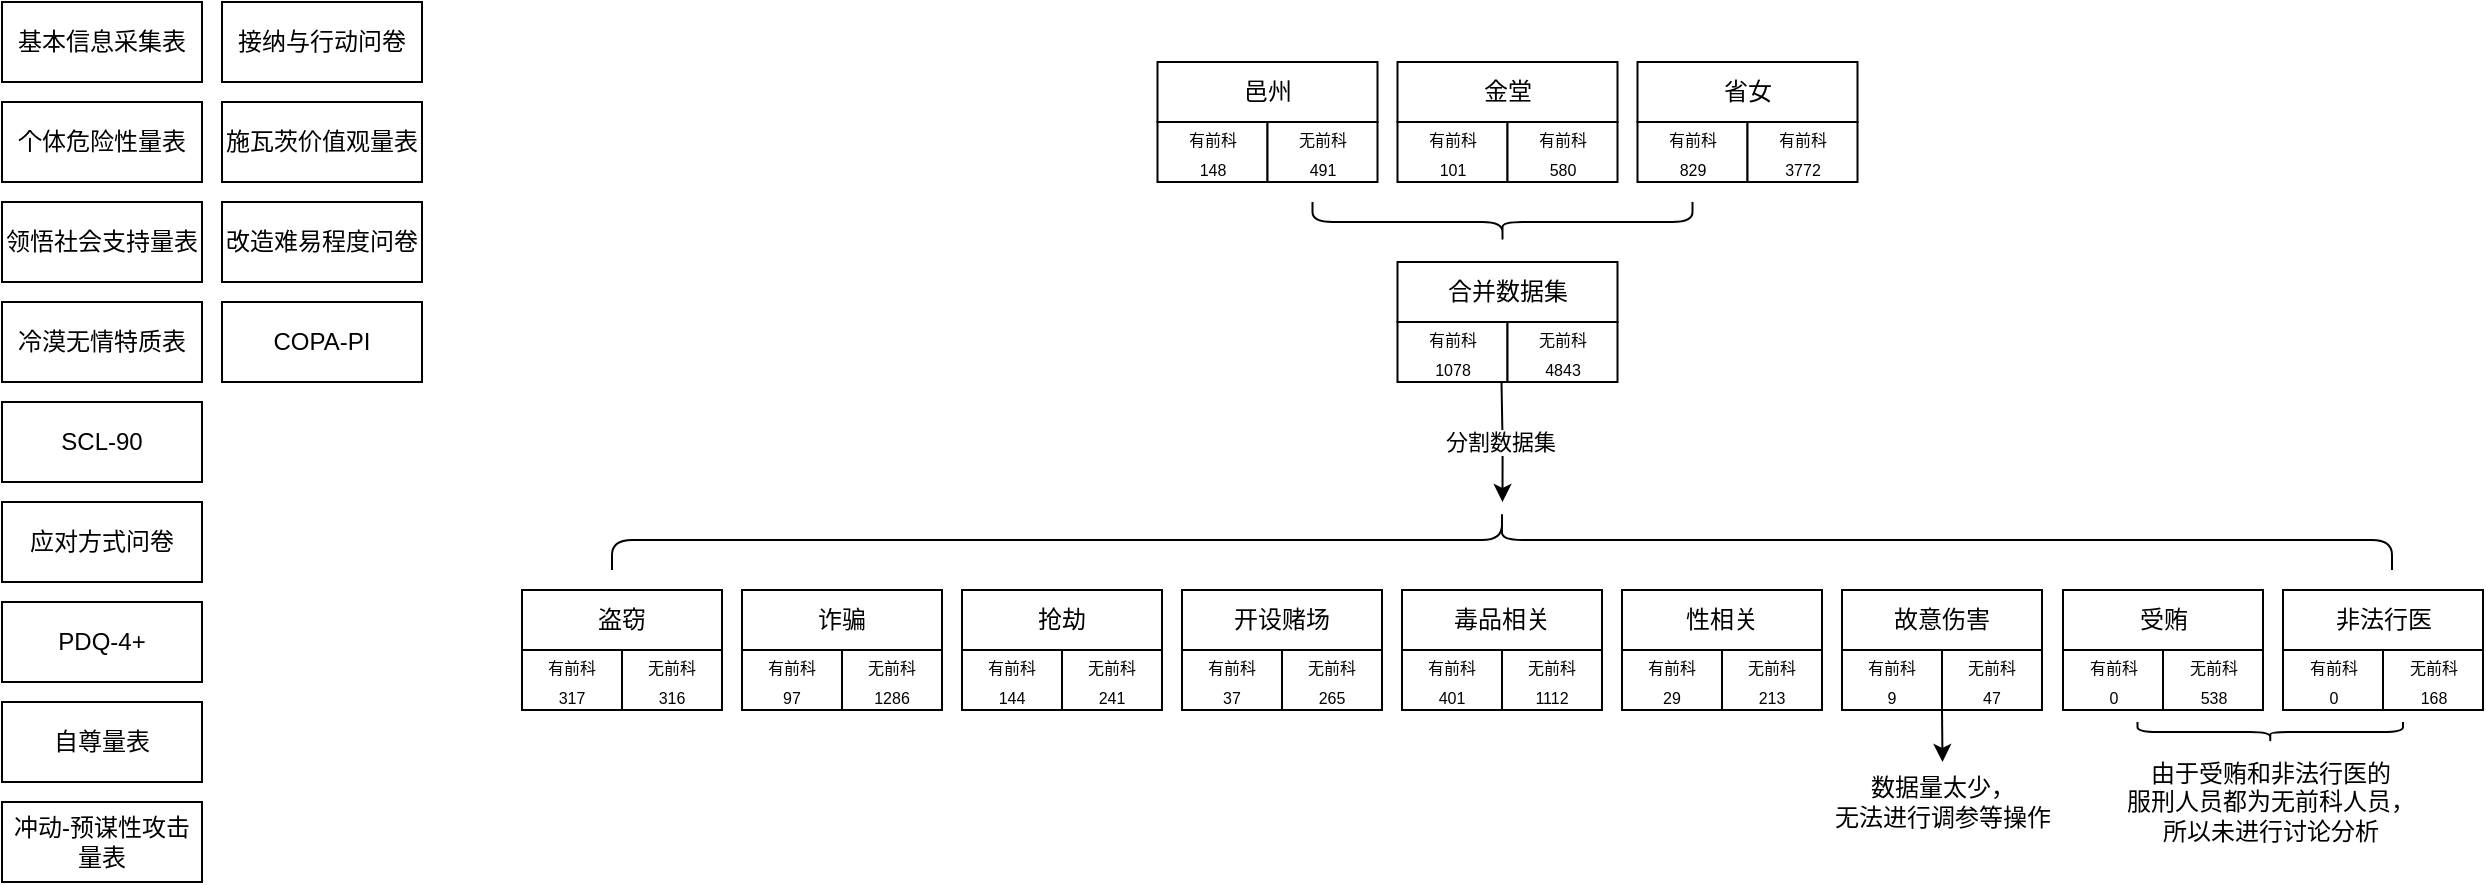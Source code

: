 <mxfile version="24.2.1" type="github">
  <diagram name="第 1 页" id="XcNwPdEnK3u-AzEJXhwV">
    <mxGraphModel dx="1269" dy="889" grid="1" gridSize="10" guides="1" tooltips="1" connect="1" arrows="1" fold="1" page="1" pageScale="1" pageWidth="1169" pageHeight="827" math="0" shadow="0">
      <root>
        <mxCell id="0" />
        <mxCell id="1" parent="0" />
        <mxCell id="mIA80wOqbSesLfAXVL6x-92" value="基本信息采集表" style="rounded=0;whiteSpace=wrap;html=1;" parent="1" vertex="1">
          <mxGeometry x="20" y="90" width="100" height="40" as="geometry" />
        </mxCell>
        <mxCell id="mIA80wOqbSesLfAXVL6x-93" value="个体危险性量表" style="rounded=0;whiteSpace=wrap;html=1;" parent="1" vertex="1">
          <mxGeometry x="20" y="140" width="100" height="40" as="geometry" />
        </mxCell>
        <mxCell id="U2XlUGG6t7AMSphJgOpg-17" value="领悟社会支持量表" style="rounded=0;whiteSpace=wrap;html=1;" vertex="1" parent="1">
          <mxGeometry x="20" y="190" width="100" height="40" as="geometry" />
        </mxCell>
        <mxCell id="U2XlUGG6t7AMSphJgOpg-18" value="冷漠无情特质表" style="rounded=0;whiteSpace=wrap;html=1;" vertex="1" parent="1">
          <mxGeometry x="20" y="240" width="100" height="40" as="geometry" />
        </mxCell>
        <mxCell id="U2XlUGG6t7AMSphJgOpg-19" value="SCL-90" style="rounded=0;whiteSpace=wrap;html=1;" vertex="1" parent="1">
          <mxGeometry x="20" y="290" width="100" height="40" as="geometry" />
        </mxCell>
        <mxCell id="U2XlUGG6t7AMSphJgOpg-20" value="应对方式问卷" style="rounded=0;whiteSpace=wrap;html=1;" vertex="1" parent="1">
          <mxGeometry x="20" y="340" width="100" height="40" as="geometry" />
        </mxCell>
        <mxCell id="U2XlUGG6t7AMSphJgOpg-21" value="PDQ-4+" style="rounded=0;whiteSpace=wrap;html=1;" vertex="1" parent="1">
          <mxGeometry x="20" y="390" width="100" height="40" as="geometry" />
        </mxCell>
        <mxCell id="U2XlUGG6t7AMSphJgOpg-22" value="自尊量表" style="rounded=0;whiteSpace=wrap;html=1;" vertex="1" parent="1">
          <mxGeometry x="20" y="440" width="100" height="40" as="geometry" />
        </mxCell>
        <mxCell id="U2XlUGG6t7AMSphJgOpg-23" value="冲动-预谋性攻击量表" style="rounded=0;whiteSpace=wrap;html=1;" vertex="1" parent="1">
          <mxGeometry x="20" y="490" width="100" height="40" as="geometry" />
        </mxCell>
        <mxCell id="U2XlUGG6t7AMSphJgOpg-24" value="接纳与行动问卷" style="rounded=0;whiteSpace=wrap;html=1;" vertex="1" parent="1">
          <mxGeometry x="130" y="90" width="100" height="40" as="geometry" />
        </mxCell>
        <mxCell id="U2XlUGG6t7AMSphJgOpg-25" value="施瓦茨价值观量表" style="rounded=0;whiteSpace=wrap;html=1;" vertex="1" parent="1">
          <mxGeometry x="130" y="140" width="100" height="40" as="geometry" />
        </mxCell>
        <mxCell id="U2XlUGG6t7AMSphJgOpg-26" value="改造难易程度问卷" style="rounded=0;whiteSpace=wrap;html=1;" vertex="1" parent="1">
          <mxGeometry x="130" y="190" width="100" height="40" as="geometry" />
        </mxCell>
        <mxCell id="U2XlUGG6t7AMSphJgOpg-27" value="COPA-PI" style="rounded=0;whiteSpace=wrap;html=1;" vertex="1" parent="1">
          <mxGeometry x="130" y="240" width="100" height="40" as="geometry" />
        </mxCell>
        <mxCell id="U2XlUGG6t7AMSphJgOpg-28" value="" style="group" vertex="1" connectable="0" parent="1">
          <mxGeometry x="280" y="120" width="980.5" height="400" as="geometry" />
        </mxCell>
        <mxCell id="mIA80wOqbSesLfAXVL6x-25" value="" style="shape=curlyBracket;whiteSpace=wrap;html=1;rounded=1;labelPosition=left;verticalLabelPosition=middle;align=right;verticalAlign=middle;direction=north;" parent="U2XlUGG6t7AMSphJgOpg-28" vertex="1">
          <mxGeometry x="395.25" y="70" width="190" height="20" as="geometry" />
        </mxCell>
        <mxCell id="mIA80wOqbSesLfAXVL6x-32" value="" style="group" parent="U2XlUGG6t7AMSphJgOpg-28" vertex="1" connectable="0">
          <mxGeometry x="437.75" width="110" height="60" as="geometry" />
        </mxCell>
        <mxCell id="mIA80wOqbSesLfAXVL6x-22" value="金堂" style="rounded=0;whiteSpace=wrap;html=1;" parent="mIA80wOqbSesLfAXVL6x-32" vertex="1">
          <mxGeometry width="110.0" height="30" as="geometry" />
        </mxCell>
        <mxCell id="mIA80wOqbSesLfAXVL6x-29" value="&lt;font style=&quot;font-size: 8px;&quot;&gt;有前科&lt;/font&gt;&lt;div&gt;&lt;font style=&quot;font-size: 8px;&quot;&gt;101&lt;/font&gt;&lt;/div&gt;" style="rounded=0;whiteSpace=wrap;html=1;" parent="mIA80wOqbSesLfAXVL6x-32" vertex="1">
          <mxGeometry y="30" width="55.0" height="30" as="geometry" />
        </mxCell>
        <mxCell id="mIA80wOqbSesLfAXVL6x-34" value="&lt;font style=&quot;font-size: 8px;&quot;&gt;有前科&lt;/font&gt;&lt;div&gt;&lt;span style=&quot;font-size: 8px;&quot;&gt;580&lt;/span&gt;&lt;/div&gt;" style="rounded=0;whiteSpace=wrap;html=1;" parent="mIA80wOqbSesLfAXVL6x-32" vertex="1">
          <mxGeometry x="55.0" y="30" width="55.0" height="30" as="geometry" />
        </mxCell>
        <mxCell id="mIA80wOqbSesLfAXVL6x-36" value="" style="group" parent="U2XlUGG6t7AMSphJgOpg-28" vertex="1" connectable="0">
          <mxGeometry x="317.75" width="110" height="60" as="geometry" />
        </mxCell>
        <mxCell id="mIA80wOqbSesLfAXVL6x-21" value="邑州" style="rounded=0;whiteSpace=wrap;html=1;" parent="mIA80wOqbSesLfAXVL6x-36" vertex="1">
          <mxGeometry width="110.0" height="30" as="geometry" />
        </mxCell>
        <mxCell id="mIA80wOqbSesLfAXVL6x-28" value="&lt;font style=&quot;font-size: 8px;&quot;&gt;有前科&lt;/font&gt;&lt;div&gt;&lt;span style=&quot;font-size: 8px;&quot;&gt;148&lt;/span&gt;&lt;/div&gt;" style="rounded=0;whiteSpace=wrap;html=1;" parent="mIA80wOqbSesLfAXVL6x-36" vertex="1">
          <mxGeometry y="30" width="55.0" height="30" as="geometry" />
        </mxCell>
        <mxCell id="mIA80wOqbSesLfAXVL6x-33" value="&lt;font style=&quot;font-size: 8px;&quot;&gt;无前科&lt;/font&gt;&lt;div&gt;&lt;span style=&quot;font-size: 8px;&quot;&gt;491&lt;/span&gt;&lt;/div&gt;" style="rounded=0;whiteSpace=wrap;html=1;" parent="mIA80wOqbSesLfAXVL6x-36" vertex="1">
          <mxGeometry x="55.0" y="30" width="55.0" height="30" as="geometry" />
        </mxCell>
        <mxCell id="mIA80wOqbSesLfAXVL6x-37" value="" style="group" parent="U2XlUGG6t7AMSphJgOpg-28" vertex="1" connectable="0">
          <mxGeometry x="557.75" width="110" height="60" as="geometry" />
        </mxCell>
        <mxCell id="mIA80wOqbSesLfAXVL6x-23" value="省女" style="rounded=0;whiteSpace=wrap;html=1;" parent="mIA80wOqbSesLfAXVL6x-37" vertex="1">
          <mxGeometry width="110.0" height="30.0" as="geometry" />
        </mxCell>
        <mxCell id="mIA80wOqbSesLfAXVL6x-30" value="&lt;font style=&quot;font-size: 8px;&quot;&gt;有前科&lt;/font&gt;&lt;div&gt;&lt;span style=&quot;font-size: 8px;&quot;&gt;829&lt;/span&gt;&lt;/div&gt;" style="rounded=0;whiteSpace=wrap;html=1;" parent="mIA80wOqbSesLfAXVL6x-37" vertex="1">
          <mxGeometry y="30.0" width="55.0" height="30.0" as="geometry" />
        </mxCell>
        <mxCell id="mIA80wOqbSesLfAXVL6x-35" value="&lt;font style=&quot;font-size: 8px;&quot;&gt;有前科&lt;/font&gt;&lt;div&gt;&lt;span style=&quot;font-size: 8px;&quot;&gt;3772&lt;/span&gt;&lt;/div&gt;" style="rounded=0;whiteSpace=wrap;html=1;" parent="mIA80wOqbSesLfAXVL6x-37" vertex="1">
          <mxGeometry x="55.0" y="30.0" width="55.0" height="30.0" as="geometry" />
        </mxCell>
        <mxCell id="mIA80wOqbSesLfAXVL6x-38" value="" style="group" parent="U2XlUGG6t7AMSphJgOpg-28" vertex="1" connectable="0">
          <mxGeometry x="437.75" y="100" width="110" height="60" as="geometry" />
        </mxCell>
        <mxCell id="mIA80wOqbSesLfAXVL6x-39" value="合并数据集" style="rounded=0;whiteSpace=wrap;html=1;" parent="mIA80wOqbSesLfAXVL6x-38" vertex="1">
          <mxGeometry width="110.0" height="30" as="geometry" />
        </mxCell>
        <mxCell id="mIA80wOqbSesLfAXVL6x-40" value="&lt;font style=&quot;font-size: 8px;&quot;&gt;有前科&lt;/font&gt;&lt;div&gt;&lt;span style=&quot;font-size: 8px;&quot;&gt;1078&lt;/span&gt;&lt;/div&gt;" style="rounded=0;whiteSpace=wrap;html=1;" parent="mIA80wOqbSesLfAXVL6x-38" vertex="1">
          <mxGeometry y="30" width="55.0" height="30" as="geometry" />
        </mxCell>
        <mxCell id="mIA80wOqbSesLfAXVL6x-41" value="&lt;font style=&quot;font-size: 8px;&quot;&gt;无前科&lt;/font&gt;&lt;div&gt;&lt;span style=&quot;font-size: 8px;&quot;&gt;4843&lt;/span&gt;&lt;/div&gt;" style="rounded=0;whiteSpace=wrap;html=1;" parent="mIA80wOqbSesLfAXVL6x-38" vertex="1">
          <mxGeometry x="55.0" y="30" width="55.0" height="30" as="geometry" />
        </mxCell>
        <mxCell id="mIA80wOqbSesLfAXVL6x-46" style="edgeStyle=orthogonalEdgeStyle;rounded=0;orthogonalLoop=1;jettySize=auto;html=1;exitX=1;exitY=1;exitDx=0;exitDy=0;" parent="U2XlUGG6t7AMSphJgOpg-28" edge="1">
          <mxGeometry relative="1" as="geometry">
            <mxPoint x="490.25" y="220" as="targetPoint" />
            <mxPoint x="489.75" y="160" as="sourcePoint" />
          </mxGeometry>
        </mxCell>
        <mxCell id="U2XlUGG6t7AMSphJgOpg-1" value="分割数据集" style="edgeLabel;html=1;align=center;verticalAlign=middle;resizable=0;points=[];" vertex="1" connectable="0" parent="mIA80wOqbSesLfAXVL6x-46">
          <mxGeometry x="-0.01" y="-2" relative="1" as="geometry">
            <mxPoint as="offset" />
          </mxGeometry>
        </mxCell>
        <mxCell id="mIA80wOqbSesLfAXVL6x-49" value="" style="shape=curlyBracket;whiteSpace=wrap;html=1;rounded=1;flipH=1;labelPosition=right;verticalLabelPosition=middle;align=left;verticalAlign=middle;direction=south;" parent="U2XlUGG6t7AMSphJgOpg-28" vertex="1">
          <mxGeometry x="45" y="224" width="890" height="30" as="geometry" />
        </mxCell>
        <mxCell id="mIA80wOqbSesLfAXVL6x-51" value="" style="group" parent="U2XlUGG6t7AMSphJgOpg-28" vertex="1" connectable="0">
          <mxGeometry y="264" width="100" height="60" as="geometry" />
        </mxCell>
        <mxCell id="mIA80wOqbSesLfAXVL6x-52" value="盗窃" style="rounded=0;whiteSpace=wrap;html=1;" parent="mIA80wOqbSesLfAXVL6x-51" vertex="1">
          <mxGeometry width="100.0" height="30" as="geometry" />
        </mxCell>
        <mxCell id="mIA80wOqbSesLfAXVL6x-53" value="&lt;font style=&quot;font-size: 8px;&quot;&gt;有前科&lt;/font&gt;&lt;div&gt;&lt;span style=&quot;font-size: 8px;&quot;&gt;317&lt;/span&gt;&lt;/div&gt;" style="rounded=0;whiteSpace=wrap;html=1;" parent="mIA80wOqbSesLfAXVL6x-51" vertex="1">
          <mxGeometry y="30" width="50.0" height="30" as="geometry" />
        </mxCell>
        <mxCell id="mIA80wOqbSesLfAXVL6x-54" value="&lt;font style=&quot;font-size: 8px;&quot;&gt;无前科&lt;/font&gt;&lt;div&gt;&lt;span style=&quot;font-size: 8px;&quot;&gt;316&lt;/span&gt;&lt;/div&gt;" style="rounded=0;whiteSpace=wrap;html=1;" parent="mIA80wOqbSesLfAXVL6x-51" vertex="1">
          <mxGeometry x="50.0" y="30" width="50.0" height="30" as="geometry" />
        </mxCell>
        <mxCell id="mIA80wOqbSesLfAXVL6x-55" value="" style="group" parent="U2XlUGG6t7AMSphJgOpg-28" vertex="1" connectable="0">
          <mxGeometry x="110" y="264" width="100" height="60" as="geometry" />
        </mxCell>
        <mxCell id="mIA80wOqbSesLfAXVL6x-56" value="诈骗" style="rounded=0;whiteSpace=wrap;html=1;" parent="mIA80wOqbSesLfAXVL6x-55" vertex="1">
          <mxGeometry width="100.0" height="30" as="geometry" />
        </mxCell>
        <mxCell id="mIA80wOqbSesLfAXVL6x-57" value="&lt;font style=&quot;font-size: 8px;&quot;&gt;有前科&lt;/font&gt;&lt;div&gt;&lt;span style=&quot;font-size: 8px;&quot;&gt;97&lt;/span&gt;&lt;/div&gt;" style="rounded=0;whiteSpace=wrap;html=1;" parent="mIA80wOqbSesLfAXVL6x-55" vertex="1">
          <mxGeometry y="30" width="50.0" height="30" as="geometry" />
        </mxCell>
        <mxCell id="mIA80wOqbSesLfAXVL6x-58" value="&lt;font style=&quot;font-size: 8px;&quot;&gt;无前科&lt;/font&gt;&lt;div&gt;&lt;span style=&quot;font-size: 8px;&quot;&gt;1286&lt;/span&gt;&lt;/div&gt;" style="rounded=0;whiteSpace=wrap;html=1;" parent="mIA80wOqbSesLfAXVL6x-55" vertex="1">
          <mxGeometry x="50.0" y="30" width="50.0" height="30" as="geometry" />
        </mxCell>
        <mxCell id="mIA80wOqbSesLfAXVL6x-59" value="" style="group" parent="U2XlUGG6t7AMSphJgOpg-28" vertex="1" connectable="0">
          <mxGeometry x="220" y="264" width="100" height="60" as="geometry" />
        </mxCell>
        <mxCell id="mIA80wOqbSesLfAXVL6x-60" value="抢劫" style="rounded=0;whiteSpace=wrap;html=1;" parent="mIA80wOqbSesLfAXVL6x-59" vertex="1">
          <mxGeometry width="100.0" height="30" as="geometry" />
        </mxCell>
        <mxCell id="mIA80wOqbSesLfAXVL6x-61" value="&lt;font style=&quot;font-size: 8px;&quot;&gt;有前科&lt;/font&gt;&lt;div&gt;&lt;span style=&quot;font-size: 8px;&quot;&gt;144&lt;/span&gt;&lt;/div&gt;" style="rounded=0;whiteSpace=wrap;html=1;" parent="mIA80wOqbSesLfAXVL6x-59" vertex="1">
          <mxGeometry y="30" width="50.0" height="30" as="geometry" />
        </mxCell>
        <mxCell id="mIA80wOqbSesLfAXVL6x-62" value="&lt;font style=&quot;font-size: 8px;&quot;&gt;无前科&lt;/font&gt;&lt;div&gt;&lt;span style=&quot;font-size: 8px;&quot;&gt;241&lt;/span&gt;&lt;/div&gt;" style="rounded=0;whiteSpace=wrap;html=1;" parent="mIA80wOqbSesLfAXVL6x-59" vertex="1">
          <mxGeometry x="50.0" y="30" width="50.0" height="30" as="geometry" />
        </mxCell>
        <mxCell id="mIA80wOqbSesLfAXVL6x-63" value="" style="group" parent="U2XlUGG6t7AMSphJgOpg-28" vertex="1" connectable="0">
          <mxGeometry x="330" y="264" width="100" height="60" as="geometry" />
        </mxCell>
        <mxCell id="mIA80wOqbSesLfAXVL6x-64" value="开设赌场" style="rounded=0;whiteSpace=wrap;html=1;" parent="mIA80wOqbSesLfAXVL6x-63" vertex="1">
          <mxGeometry width="100" height="30" as="geometry" />
        </mxCell>
        <mxCell id="mIA80wOqbSesLfAXVL6x-65" value="&lt;font style=&quot;font-size: 8px;&quot;&gt;有前科&lt;/font&gt;&lt;div&gt;&lt;span style=&quot;font-size: 8px;&quot;&gt;37&lt;/span&gt;&lt;/div&gt;" style="rounded=0;whiteSpace=wrap;html=1;" parent="mIA80wOqbSesLfAXVL6x-63" vertex="1">
          <mxGeometry y="30" width="50" height="30" as="geometry" />
        </mxCell>
        <mxCell id="mIA80wOqbSesLfAXVL6x-66" value="&lt;font style=&quot;font-size: 8px;&quot;&gt;无前科&lt;/font&gt;&lt;div&gt;&lt;span style=&quot;font-size: 8px;&quot;&gt;265&lt;/span&gt;&lt;/div&gt;" style="rounded=0;whiteSpace=wrap;html=1;" parent="mIA80wOqbSesLfAXVL6x-63" vertex="1">
          <mxGeometry x="50" y="30" width="50" height="30" as="geometry" />
        </mxCell>
        <mxCell id="mIA80wOqbSesLfAXVL6x-71" value="" style="group" parent="U2XlUGG6t7AMSphJgOpg-28" vertex="1" connectable="0">
          <mxGeometry x="660" y="264" width="100" height="60" as="geometry" />
        </mxCell>
        <mxCell id="mIA80wOqbSesLfAXVL6x-72" value="故意伤害" style="rounded=0;whiteSpace=wrap;html=1;" parent="mIA80wOqbSesLfAXVL6x-71" vertex="1">
          <mxGeometry width="100.0" height="30" as="geometry" />
        </mxCell>
        <mxCell id="mIA80wOqbSesLfAXVL6x-73" value="&lt;font style=&quot;font-size: 8px;&quot;&gt;有前科&lt;/font&gt;&lt;div&gt;&lt;span style=&quot;font-size: 8px;&quot;&gt;9&lt;/span&gt;&lt;/div&gt;" style="rounded=0;whiteSpace=wrap;html=1;" parent="mIA80wOqbSesLfAXVL6x-71" vertex="1">
          <mxGeometry y="30" width="50.0" height="30" as="geometry" />
        </mxCell>
        <mxCell id="U2XlUGG6t7AMSphJgOpg-15" style="edgeStyle=orthogonalEdgeStyle;rounded=0;orthogonalLoop=1;jettySize=auto;html=1;exitX=0;exitY=1;exitDx=0;exitDy=0;" edge="1" parent="mIA80wOqbSesLfAXVL6x-71" source="mIA80wOqbSesLfAXVL6x-74">
          <mxGeometry relative="1" as="geometry">
            <mxPoint x="50.25" y="86" as="targetPoint" />
          </mxGeometry>
        </mxCell>
        <mxCell id="mIA80wOqbSesLfAXVL6x-74" value="&lt;font style=&quot;font-size: 8px;&quot;&gt;无前科&lt;/font&gt;&lt;div&gt;&lt;span style=&quot;font-size: 8px;&quot;&gt;47&lt;/span&gt;&lt;/div&gt;" style="rounded=0;whiteSpace=wrap;html=1;" parent="mIA80wOqbSesLfAXVL6x-71" vertex="1">
          <mxGeometry x="50.0" y="30" width="50.0" height="30" as="geometry" />
        </mxCell>
        <mxCell id="mIA80wOqbSesLfAXVL6x-75" value="" style="group" parent="U2XlUGG6t7AMSphJgOpg-28" vertex="1" connectable="0">
          <mxGeometry x="550" y="264" width="100" height="60" as="geometry" />
        </mxCell>
        <mxCell id="mIA80wOqbSesLfAXVL6x-76" value="性相关" style="rounded=0;whiteSpace=wrap;html=1;" parent="mIA80wOqbSesLfAXVL6x-75" vertex="1">
          <mxGeometry width="100.0" height="30" as="geometry" />
        </mxCell>
        <mxCell id="mIA80wOqbSesLfAXVL6x-77" value="&lt;font style=&quot;font-size: 8px;&quot;&gt;有前科&lt;/font&gt;&lt;div&gt;&lt;span style=&quot;font-size: 8px;&quot;&gt;29&lt;/span&gt;&lt;/div&gt;" style="rounded=0;whiteSpace=wrap;html=1;" parent="mIA80wOqbSesLfAXVL6x-75" vertex="1">
          <mxGeometry y="30" width="50.0" height="30" as="geometry" />
        </mxCell>
        <mxCell id="mIA80wOqbSesLfAXVL6x-78" value="&lt;font style=&quot;font-size: 8px;&quot;&gt;无前科&lt;/font&gt;&lt;div&gt;&lt;span style=&quot;font-size: 8px;&quot;&gt;213&lt;/span&gt;&lt;/div&gt;" style="rounded=0;whiteSpace=wrap;html=1;" parent="mIA80wOqbSesLfAXVL6x-75" vertex="1">
          <mxGeometry x="50.0" y="30" width="50.0" height="30" as="geometry" />
        </mxCell>
        <mxCell id="mIA80wOqbSesLfAXVL6x-81" value="" style="group" parent="U2XlUGG6t7AMSphJgOpg-28" vertex="1" connectable="0">
          <mxGeometry x="440" y="264" width="100" height="60" as="geometry" />
        </mxCell>
        <mxCell id="mIA80wOqbSesLfAXVL6x-82" value="毒品相关" style="rounded=0;whiteSpace=wrap;html=1;" parent="mIA80wOqbSesLfAXVL6x-81" vertex="1">
          <mxGeometry width="100.0" height="30" as="geometry" />
        </mxCell>
        <mxCell id="mIA80wOqbSesLfAXVL6x-83" value="&lt;font style=&quot;font-size: 8px;&quot;&gt;有前科&lt;/font&gt;&lt;div&gt;&lt;span style=&quot;font-size: 8px;&quot;&gt;401&lt;/span&gt;&lt;/div&gt;" style="rounded=0;whiteSpace=wrap;html=1;" parent="mIA80wOqbSesLfAXVL6x-81" vertex="1">
          <mxGeometry y="30" width="50.0" height="30" as="geometry" />
        </mxCell>
        <mxCell id="mIA80wOqbSesLfAXVL6x-84" value="&lt;font style=&quot;font-size: 8px;&quot;&gt;无前科&lt;/font&gt;&lt;div&gt;&lt;span style=&quot;font-size: 8px;&quot;&gt;1112&lt;/span&gt;&lt;/div&gt;" style="rounded=0;whiteSpace=wrap;html=1;" parent="mIA80wOqbSesLfAXVL6x-81" vertex="1">
          <mxGeometry x="50.0" y="30" width="50.0" height="30" as="geometry" />
        </mxCell>
        <mxCell id="U2XlUGG6t7AMSphJgOpg-3" value="" style="group" vertex="1" connectable="0" parent="U2XlUGG6t7AMSphJgOpg-28">
          <mxGeometry x="770.5" y="264" width="100" height="60" as="geometry" />
        </mxCell>
        <mxCell id="U2XlUGG6t7AMSphJgOpg-4" value="受贿" style="rounded=0;whiteSpace=wrap;html=1;" vertex="1" parent="U2XlUGG6t7AMSphJgOpg-3">
          <mxGeometry width="100.0" height="30" as="geometry" />
        </mxCell>
        <mxCell id="U2XlUGG6t7AMSphJgOpg-5" value="&lt;font style=&quot;font-size: 8px;&quot;&gt;有前科&lt;/font&gt;&lt;div&gt;&lt;span style=&quot;font-size: 8px;&quot;&gt;0&lt;/span&gt;&lt;/div&gt;" style="rounded=0;whiteSpace=wrap;html=1;" vertex="1" parent="U2XlUGG6t7AMSphJgOpg-3">
          <mxGeometry y="30" width="50.0" height="30" as="geometry" />
        </mxCell>
        <mxCell id="U2XlUGG6t7AMSphJgOpg-6" value="&lt;font style=&quot;font-size: 8px;&quot;&gt;无前科&lt;/font&gt;&lt;div&gt;&lt;span style=&quot;font-size: 8px;&quot;&gt;538&lt;/span&gt;&lt;/div&gt;" style="rounded=0;whiteSpace=wrap;html=1;" vertex="1" parent="U2XlUGG6t7AMSphJgOpg-3">
          <mxGeometry x="50" y="30" width="50" height="30" as="geometry" />
        </mxCell>
        <mxCell id="U2XlUGG6t7AMSphJgOpg-7" value="" style="group" vertex="1" connectable="0" parent="U2XlUGG6t7AMSphJgOpg-28">
          <mxGeometry x="880.5" y="264" width="100" height="60" as="geometry" />
        </mxCell>
        <mxCell id="U2XlUGG6t7AMSphJgOpg-8" value="非法行医" style="rounded=0;whiteSpace=wrap;html=1;" vertex="1" parent="U2XlUGG6t7AMSphJgOpg-7">
          <mxGeometry width="100.0" height="30" as="geometry" />
        </mxCell>
        <mxCell id="U2XlUGG6t7AMSphJgOpg-9" value="&lt;font style=&quot;font-size: 8px;&quot;&gt;有前科&lt;/font&gt;&lt;div&gt;&lt;span style=&quot;font-size: 8px;&quot;&gt;0&lt;/span&gt;&lt;/div&gt;" style="rounded=0;whiteSpace=wrap;html=1;" vertex="1" parent="U2XlUGG6t7AMSphJgOpg-7">
          <mxGeometry y="30" width="50.0" height="30" as="geometry" />
        </mxCell>
        <mxCell id="U2XlUGG6t7AMSphJgOpg-10" value="&lt;font style=&quot;font-size: 8px;&quot;&gt;无前科&lt;/font&gt;&lt;div&gt;&lt;font style=&quot;font-size: 8px;&quot;&gt;168&lt;/font&gt;&lt;/div&gt;" style="rounded=0;whiteSpace=wrap;html=1;" vertex="1" parent="U2XlUGG6t7AMSphJgOpg-7">
          <mxGeometry x="50.0" y="30" width="50.0" height="30" as="geometry" />
        </mxCell>
        <mxCell id="U2XlUGG6t7AMSphJgOpg-11" value="" style="shape=curlyBracket;whiteSpace=wrap;html=1;rounded=1;labelPosition=left;verticalLabelPosition=middle;align=right;verticalAlign=middle;direction=north;" vertex="1" parent="U2XlUGG6t7AMSphJgOpg-28">
          <mxGeometry x="807.75" y="330" width="132.75" height="10" as="geometry" />
        </mxCell>
        <mxCell id="U2XlUGG6t7AMSphJgOpg-13" value="由于受贿和非法行医的&lt;div&gt;服刑人员都为无前科人员，&lt;/div&gt;&lt;div&gt;所以未进行讨论分析&lt;/div&gt;" style="text;html=1;align=center;verticalAlign=middle;resizable=0;points=[];autosize=1;strokeColor=none;fillColor=none;" vertex="1" parent="U2XlUGG6t7AMSphJgOpg-28">
          <mxGeometry x="789.13" y="340" width="170" height="60" as="geometry" />
        </mxCell>
        <mxCell id="U2XlUGG6t7AMSphJgOpg-16" value="数据量太少，&lt;div&gt;无法进行调参等操作&lt;/div&gt;" style="text;html=1;align=center;verticalAlign=middle;resizable=0;points=[];autosize=1;strokeColor=none;fillColor=none;" vertex="1" parent="U2XlUGG6t7AMSphJgOpg-28">
          <mxGeometry x="645" y="350" width="130" height="40" as="geometry" />
        </mxCell>
      </root>
    </mxGraphModel>
  </diagram>
</mxfile>
